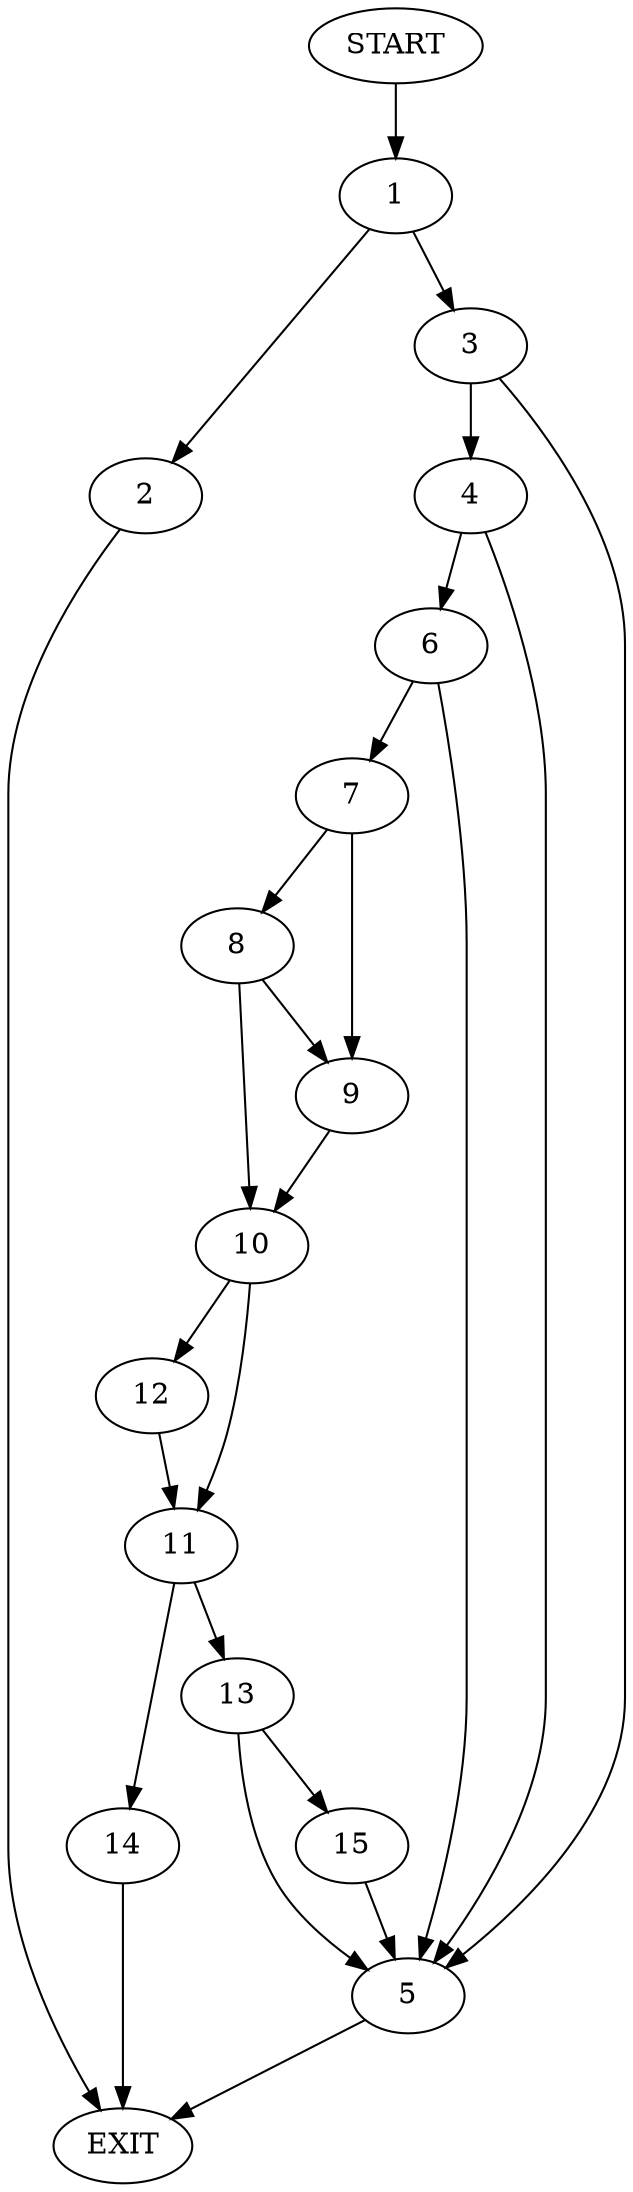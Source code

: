 digraph {
0 [label="START"]
16 [label="EXIT"]
0 -> 1
1 -> 2
1 -> 3
2 -> 16
3 -> 4
3 -> 5
5 -> 16
4 -> 6
4 -> 5
6 -> 5
6 -> 7
7 -> 8
7 -> 9
9 -> 10
8 -> 10
8 -> 9
10 -> 11
10 -> 12
11 -> 13
11 -> 14
12 -> 11
13 -> 15
13 -> 5
14 -> 16
15 -> 5
}
